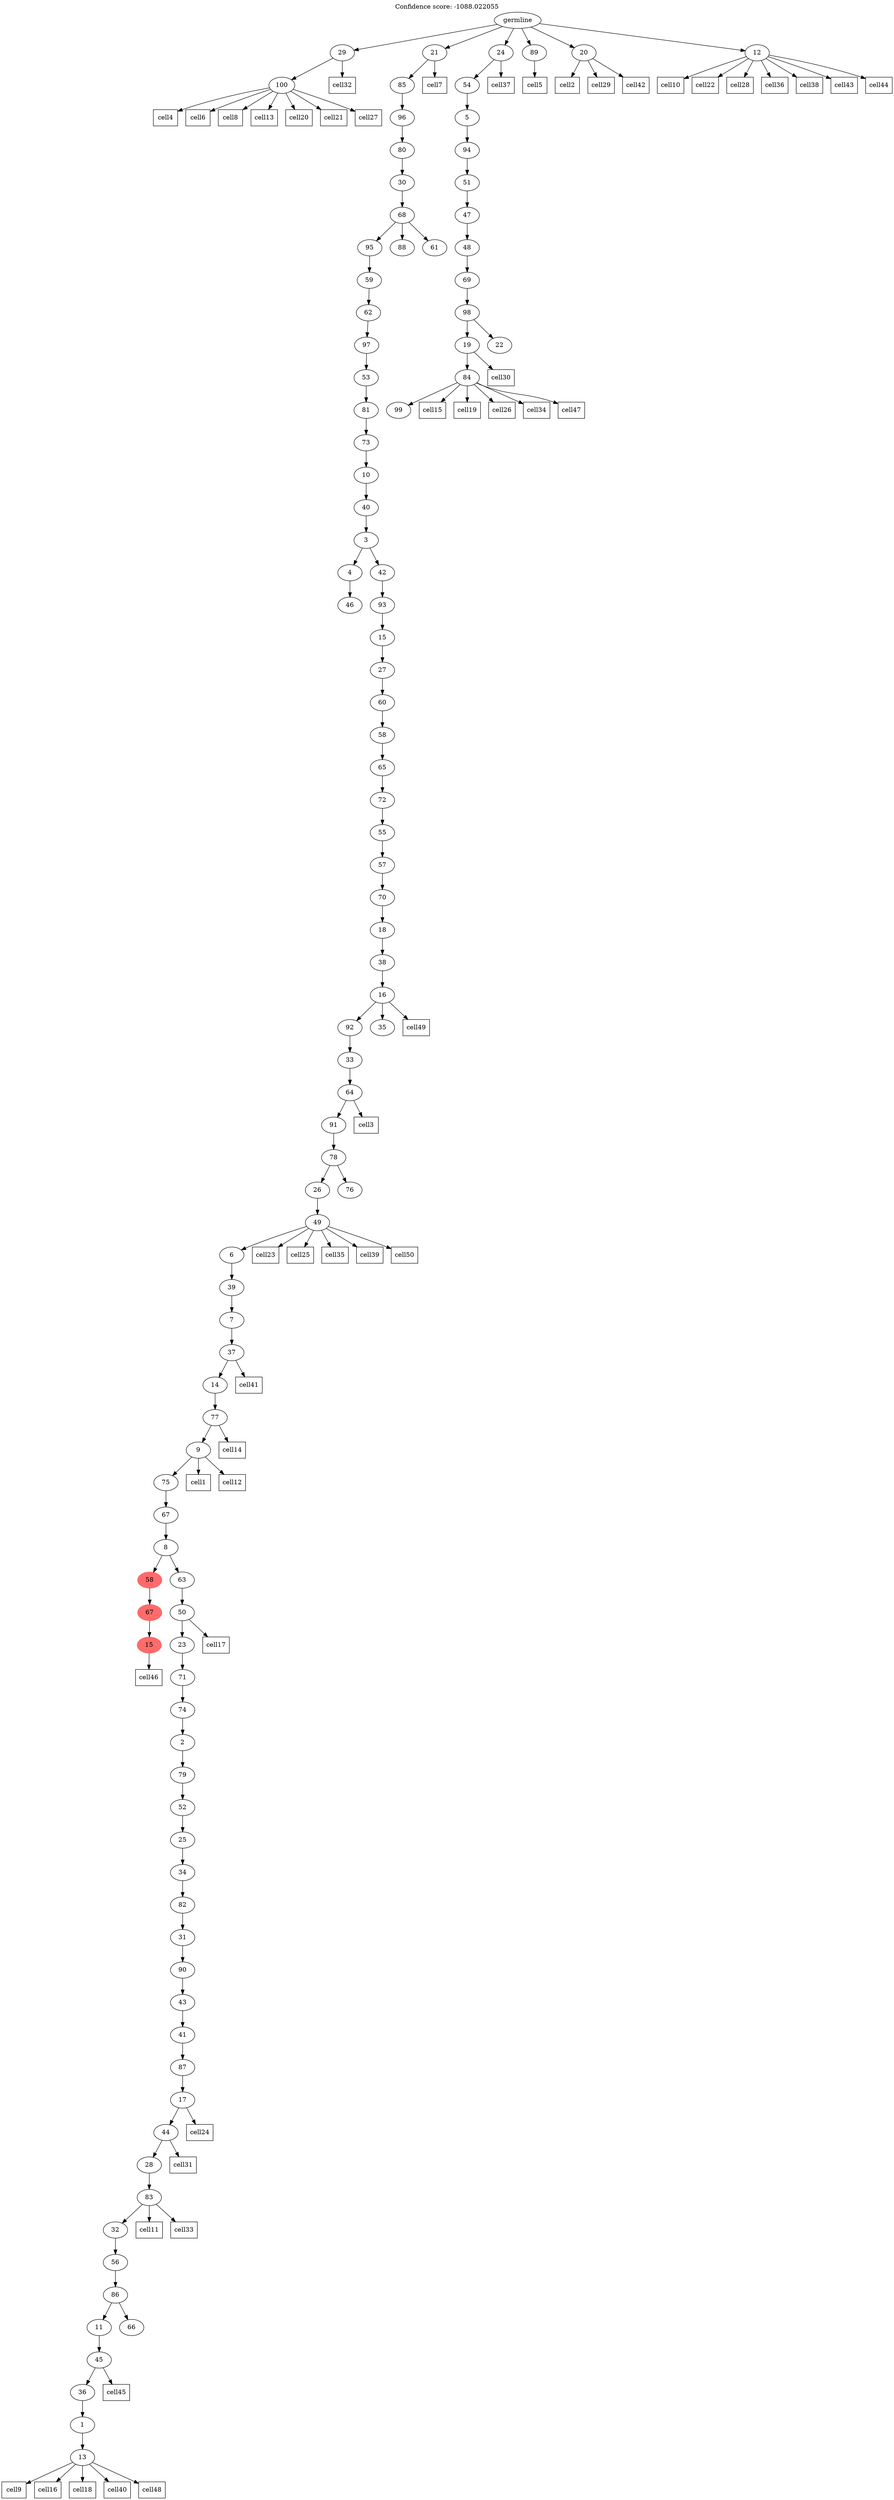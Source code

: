 digraph g {
	"100" -> "101";
	"101" [label="100"];
	"95" -> "96";
	"96" [label="46"];
	"91" -> "92";
	"92" [color=indianred1, style=filled, label="15"];
	"90" -> "91";
	"91" [color=indianred1, style=filled, label="67"];
	"87" -> "88";
	"88" [label="13"];
	"86" -> "87";
	"87" [label="1"];
	"85" -> "86";
	"86" [label="36"];
	"84" -> "85";
	"85" [label="45"];
	"83" -> "84";
	"84" [label="11"];
	"83" -> "89";
	"89" [label="66"];
	"82" -> "83";
	"83" [label="86"];
	"81" -> "82";
	"82" [label="56"];
	"80" -> "81";
	"81" [label="32"];
	"79" -> "80";
	"80" [label="83"];
	"78" -> "79";
	"79" [label="28"];
	"77" -> "78";
	"78" [label="44"];
	"76" -> "77";
	"77" [label="17"];
	"75" -> "76";
	"76" [label="87"];
	"74" -> "75";
	"75" [label="41"];
	"73" -> "74";
	"74" [label="43"];
	"72" -> "73";
	"73" [label="90"];
	"71" -> "72";
	"72" [label="31"];
	"70" -> "71";
	"71" [label="82"];
	"69" -> "70";
	"70" [label="34"];
	"68" -> "69";
	"69" [label="25"];
	"67" -> "68";
	"68" [label="52"];
	"66" -> "67";
	"67" [label="79"];
	"65" -> "66";
	"66" [label="2"];
	"64" -> "65";
	"65" [label="74"];
	"63" -> "64";
	"64" [label="71"];
	"62" -> "63";
	"63" [label="23"];
	"61" -> "62";
	"62" [label="50"];
	"60" -> "61";
	"61" [label="63"];
	"60" -> "90";
	"90" [color=indianred1, style=filled, label="58"];
	"59" -> "60";
	"60" [label="8"];
	"58" -> "59";
	"59" [label="67"];
	"57" -> "58";
	"58" [label="75"];
	"56" -> "57";
	"57" [label="9"];
	"55" -> "56";
	"56" [label="77"];
	"54" -> "55";
	"55" [label="14"];
	"53" -> "54";
	"54" [label="37"];
	"52" -> "53";
	"53" [label="7"];
	"51" -> "52";
	"52" [label="39"];
	"50" -> "51";
	"51" [label="6"];
	"49" -> "50";
	"50" [label="49"];
	"48" -> "49";
	"49" [label="26"];
	"48" -> "93";
	"93" [label="76"];
	"47" -> "48";
	"48" [label="78"];
	"46" -> "47";
	"47" [label="91"];
	"45" -> "46";
	"46" [label="64"];
	"44" -> "45";
	"45" [label="33"];
	"43" -> "44";
	"44" [label="92"];
	"43" -> "94";
	"94" [label="35"];
	"42" -> "43";
	"43" [label="16"];
	"41" -> "42";
	"42" [label="38"];
	"40" -> "41";
	"41" [label="18"];
	"39" -> "40";
	"40" [label="70"];
	"38" -> "39";
	"39" [label="57"];
	"37" -> "38";
	"38" [label="55"];
	"36" -> "37";
	"37" [label="72"];
	"35" -> "36";
	"36" [label="65"];
	"34" -> "35";
	"35" [label="58"];
	"33" -> "34";
	"34" [label="60"];
	"32" -> "33";
	"33" [label="27"];
	"31" -> "32";
	"32" [label="15"];
	"30" -> "31";
	"31" [label="93"];
	"29" -> "30";
	"30" [label="42"];
	"29" -> "95";
	"95" [label="4"];
	"28" -> "29";
	"29" [label="3"];
	"27" -> "28";
	"28" [label="40"];
	"26" -> "27";
	"27" [label="10"];
	"25" -> "26";
	"26" [label="73"];
	"24" -> "25";
	"25" [label="81"];
	"23" -> "24";
	"24" [label="53"];
	"22" -> "23";
	"23" [label="97"];
	"21" -> "22";
	"22" [label="62"];
	"20" -> "21";
	"21" [label="59"];
	"19" -> "20";
	"20" [label="95"];
	"19" -> "97";
	"97" [label="88"];
	"19" -> "98";
	"98" [label="61"];
	"18" -> "19";
	"19" [label="68"];
	"17" -> "18";
	"18" [label="30"];
	"16" -> "17";
	"17" [label="80"];
	"15" -> "16";
	"16" [label="96"];
	"14" -> "15";
	"15" [label="85"];
	"11" -> "12";
	"12" [label="99"];
	"10" -> "11";
	"11" [label="84"];
	"9" -> "10";
	"10" [label="19"];
	"9" -> "13";
	"13" [label="22"];
	"8" -> "9";
	"9" [label="98"];
	"7" -> "8";
	"8" [label="69"];
	"6" -> "7";
	"7" [label="48"];
	"5" -> "6";
	"6" [label="47"];
	"4" -> "5";
	"5" [label="51"];
	"3" -> "4";
	"4" [label="94"];
	"2" -> "3";
	"3" [label="5"];
	"1" -> "2";
	"2" [label="54"];
	"0" -> "1";
	"1" [label="24"];
	"0" -> "14";
	"14" [label="21"];
	"0" -> "99";
	"99" [label="89"];
	"0" -> "100";
	"100" [label="29"];
	"0" -> "102";
	"102" [label="20"];
	"0" -> "103";
	"103" [label="12"];
	"0" [label="germline"];
	"57" -> "cell1";
	"cell1" [shape=box];
	"102" -> "cell2";
	"cell2" [shape=box];
	"46" -> "cell3";
	"cell3" [shape=box];
	"101" -> "cell4";
	"cell4" [shape=box];
	"99" -> "cell5";
	"cell5" [shape=box];
	"101" -> "cell6";
	"cell6" [shape=box];
	"14" -> "cell7";
	"cell7" [shape=box];
	"101" -> "cell8";
	"cell8" [shape=box];
	"88" -> "cell9";
	"cell9" [shape=box];
	"103" -> "cell10";
	"cell10" [shape=box];
	"80" -> "cell11";
	"cell11" [shape=box];
	"57" -> "cell12";
	"cell12" [shape=box];
	"101" -> "cell13";
	"cell13" [shape=box];
	"56" -> "cell14";
	"cell14" [shape=box];
	"11" -> "cell15";
	"cell15" [shape=box];
	"88" -> "cell16";
	"cell16" [shape=box];
	"62" -> "cell17";
	"cell17" [shape=box];
	"88" -> "cell18";
	"cell18" [shape=box];
	"11" -> "cell19";
	"cell19" [shape=box];
	"101" -> "cell20";
	"cell20" [shape=box];
	"101" -> "cell21";
	"cell21" [shape=box];
	"103" -> "cell22";
	"cell22" [shape=box];
	"50" -> "cell23";
	"cell23" [shape=box];
	"77" -> "cell24";
	"cell24" [shape=box];
	"50" -> "cell25";
	"cell25" [shape=box];
	"11" -> "cell26";
	"cell26" [shape=box];
	"101" -> "cell27";
	"cell27" [shape=box];
	"103" -> "cell28";
	"cell28" [shape=box];
	"102" -> "cell29";
	"cell29" [shape=box];
	"10" -> "cell30";
	"cell30" [shape=box];
	"78" -> "cell31";
	"cell31" [shape=box];
	"100" -> "cell32";
	"cell32" [shape=box];
	"80" -> "cell33";
	"cell33" [shape=box];
	"11" -> "cell34";
	"cell34" [shape=box];
	"50" -> "cell35";
	"cell35" [shape=box];
	"103" -> "cell36";
	"cell36" [shape=box];
	"1" -> "cell37";
	"cell37" [shape=box];
	"103" -> "cell38";
	"cell38" [shape=box];
	"50" -> "cell39";
	"cell39" [shape=box];
	"88" -> "cell40";
	"cell40" [shape=box];
	"54" -> "cell41";
	"cell41" [shape=box];
	"102" -> "cell42";
	"cell42" [shape=box];
	"103" -> "cell43";
	"cell43" [shape=box];
	"103" -> "cell44";
	"cell44" [shape=box];
	"85" -> "cell45";
	"cell45" [shape=box];
	"92" -> "cell46";
	"cell46" [shape=box];
	"11" -> "cell47";
	"cell47" [shape=box];
	"88" -> "cell48";
	"cell48" [shape=box];
	"43" -> "cell49";
	"cell49" [shape=box];
	"50" -> "cell50";
	"cell50" [shape=box];
	labelloc="t";
	label="Confidence score: -1088.022055";
}
